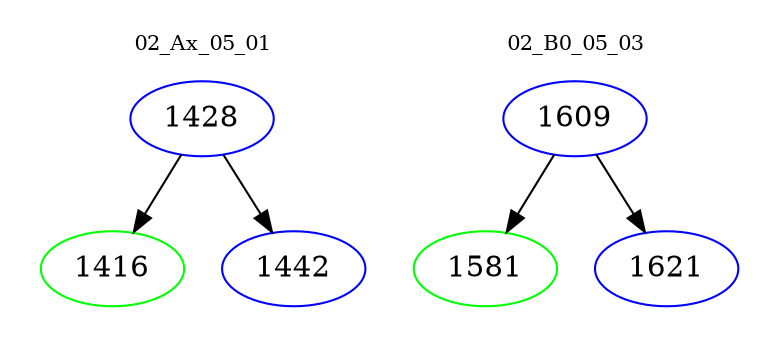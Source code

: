 digraph{
subgraph cluster_0 {
color = white
label = "02_Ax_05_01";
fontsize=10;
T0_1428 [label="1428", color="blue"]
T0_1428 -> T0_1416 [color="black"]
T0_1416 [label="1416", color="green"]
T0_1428 -> T0_1442 [color="black"]
T0_1442 [label="1442", color="blue"]
}
subgraph cluster_1 {
color = white
label = "02_B0_05_03";
fontsize=10;
T1_1609 [label="1609", color="blue"]
T1_1609 -> T1_1581 [color="black"]
T1_1581 [label="1581", color="green"]
T1_1609 -> T1_1621 [color="black"]
T1_1621 [label="1621", color="blue"]
}
}
